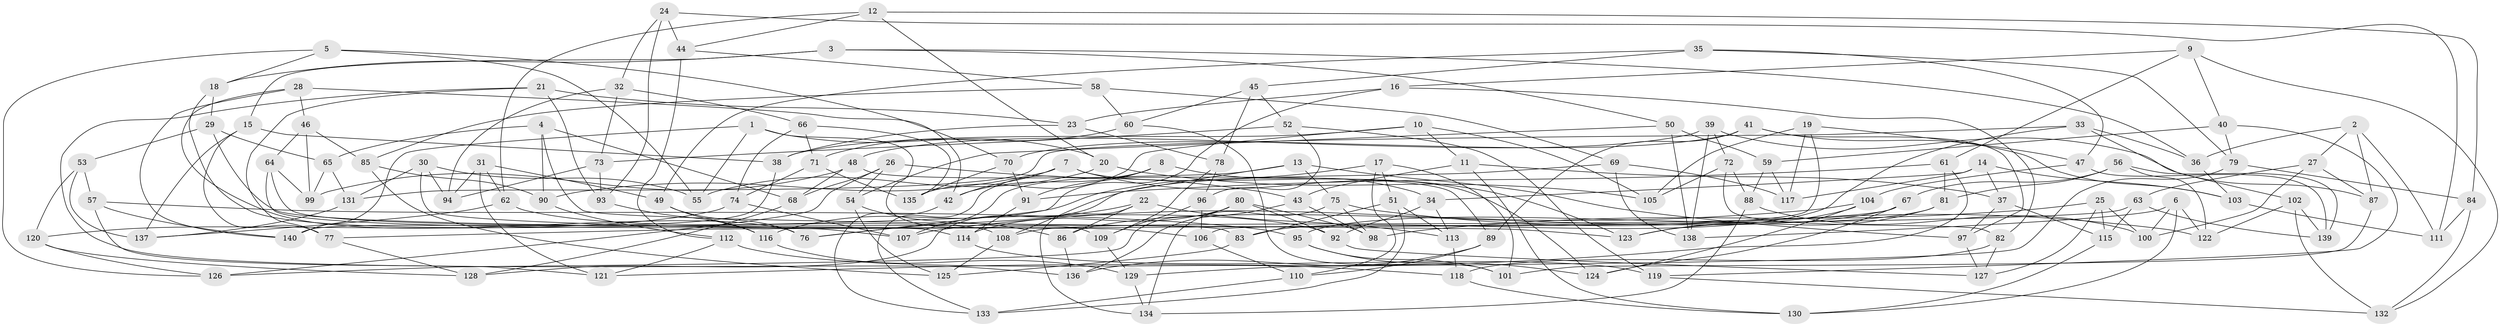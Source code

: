 // Generated by graph-tools (version 1.1) at 2025/26/03/09/25 03:26:56]
// undirected, 140 vertices, 280 edges
graph export_dot {
graph [start="1"]
  node [color=gray90,style=filled];
  1;
  2;
  3;
  4;
  5;
  6;
  7;
  8;
  9;
  10;
  11;
  12;
  13;
  14;
  15;
  16;
  17;
  18;
  19;
  20;
  21;
  22;
  23;
  24;
  25;
  26;
  27;
  28;
  29;
  30;
  31;
  32;
  33;
  34;
  35;
  36;
  37;
  38;
  39;
  40;
  41;
  42;
  43;
  44;
  45;
  46;
  47;
  48;
  49;
  50;
  51;
  52;
  53;
  54;
  55;
  56;
  57;
  58;
  59;
  60;
  61;
  62;
  63;
  64;
  65;
  66;
  67;
  68;
  69;
  70;
  71;
  72;
  73;
  74;
  75;
  76;
  77;
  78;
  79;
  80;
  81;
  82;
  83;
  84;
  85;
  86;
  87;
  88;
  89;
  90;
  91;
  92;
  93;
  94;
  95;
  96;
  97;
  98;
  99;
  100;
  101;
  102;
  103;
  104;
  105;
  106;
  107;
  108;
  109;
  110;
  111;
  112;
  113;
  114;
  115;
  116;
  117;
  118;
  119;
  120;
  121;
  122;
  123;
  124;
  125;
  126;
  127;
  128;
  129;
  130;
  131;
  132;
  133;
  134;
  135;
  136;
  137;
  138;
  139;
  140;
  1 -- 140;
  1 -- 20;
  1 -- 109;
  1 -- 55;
  2 -- 87;
  2 -- 27;
  2 -- 36;
  2 -- 111;
  3 -- 36;
  3 -- 50;
  3 -- 15;
  3 -- 18;
  4 -- 65;
  4 -- 90;
  4 -- 123;
  4 -- 68;
  5 -- 55;
  5 -- 18;
  5 -- 126;
  5 -- 70;
  6 -- 138;
  6 -- 122;
  6 -- 100;
  6 -- 130;
  7 -- 124;
  7 -- 42;
  7 -- 123;
  7 -- 90;
  8 -- 42;
  8 -- 34;
  8 -- 91;
  8 -- 133;
  9 -- 132;
  9 -- 40;
  9 -- 16;
  9 -- 61;
  10 -- 11;
  10 -- 135;
  10 -- 38;
  10 -- 105;
  11 -- 43;
  11 -- 130;
  11 -- 37;
  12 -- 44;
  12 -- 20;
  12 -- 84;
  12 -- 62;
  13 -- 75;
  13 -- 108;
  13 -- 97;
  13 -- 107;
  14 -- 117;
  14 -- 37;
  14 -- 34;
  14 -- 103;
  15 -- 77;
  15 -- 38;
  15 -- 137;
  16 -- 82;
  16 -- 23;
  16 -- 76;
  17 -- 101;
  17 -- 116;
  17 -- 51;
  17 -- 110;
  18 -- 29;
  18 -- 108;
  19 -- 106;
  19 -- 47;
  19 -- 117;
  19 -- 105;
  20 -- 55;
  20 -- 105;
  21 -- 77;
  21 -- 23;
  21 -- 93;
  21 -- 136;
  22 -- 113;
  22 -- 86;
  22 -- 76;
  22 -- 134;
  23 -- 38;
  23 -- 78;
  24 -- 111;
  24 -- 32;
  24 -- 93;
  24 -- 44;
  25 -- 115;
  25 -- 100;
  25 -- 127;
  25 -- 98;
  26 -- 54;
  26 -- 126;
  26 -- 68;
  26 -- 43;
  27 -- 87;
  27 -- 63;
  27 -- 100;
  28 -- 46;
  28 -- 42;
  28 -- 140;
  28 -- 76;
  29 -- 65;
  29 -- 106;
  29 -- 53;
  30 -- 131;
  30 -- 55;
  30 -- 94;
  30 -- 107;
  31 -- 49;
  31 -- 94;
  31 -- 62;
  31 -- 121;
  32 -- 66;
  32 -- 73;
  32 -- 94;
  33 -- 102;
  33 -- 36;
  33 -- 83;
  33 -- 131;
  34 -- 92;
  34 -- 113;
  35 -- 45;
  35 -- 49;
  35 -- 47;
  35 -- 79;
  36 -- 103;
  37 -- 97;
  37 -- 115;
  38 -- 140;
  39 -- 48;
  39 -- 138;
  39 -- 72;
  39 -- 87;
  40 -- 119;
  40 -- 59;
  40 -- 79;
  41 -- 70;
  41 -- 97;
  41 -- 103;
  41 -- 89;
  42 -- 133;
  43 -- 136;
  43 -- 98;
  44 -- 112;
  44 -- 58;
  45 -- 78;
  45 -- 60;
  45 -- 52;
  46 -- 64;
  46 -- 99;
  46 -- 85;
  47 -- 104;
  47 -- 139;
  48 -- 68;
  48 -- 99;
  48 -- 89;
  49 -- 116;
  49 -- 76;
  50 -- 54;
  50 -- 138;
  50 -- 59;
  51 -- 83;
  51 -- 113;
  51 -- 133;
  52 -- 73;
  52 -- 119;
  52 -- 96;
  53 -- 137;
  53 -- 120;
  53 -- 57;
  54 -- 125;
  54 -- 86;
  56 -- 139;
  56 -- 67;
  56 -- 122;
  56 -- 81;
  57 -- 140;
  57 -- 95;
  57 -- 121;
  58 -- 60;
  58 -- 85;
  58 -- 69;
  59 -- 88;
  59 -- 117;
  60 -- 101;
  60 -- 71;
  61 -- 121;
  61 -- 81;
  61 -- 91;
  62 -- 137;
  62 -- 92;
  63 -- 77;
  63 -- 115;
  63 -- 139;
  64 -- 114;
  64 -- 83;
  64 -- 99;
  65 -- 131;
  65 -- 99;
  66 -- 71;
  66 -- 135;
  66 -- 74;
  67 -- 86;
  67 -- 124;
  67 -- 108;
  68 -- 128;
  69 -- 128;
  69 -- 117;
  69 -- 138;
  70 -- 91;
  70 -- 135;
  71 -- 74;
  71 -- 135;
  72 -- 88;
  72 -- 82;
  72 -- 105;
  73 -- 93;
  73 -- 94;
  74 -- 120;
  74 -- 107;
  75 -- 134;
  75 -- 122;
  75 -- 98;
  77 -- 128;
  78 -- 96;
  78 -- 109;
  79 -- 84;
  79 -- 129;
  80 -- 114;
  80 -- 92;
  80 -- 126;
  80 -- 98;
  81 -- 95;
  81 -- 123;
  82 -- 118;
  82 -- 127;
  83 -- 125;
  84 -- 132;
  84 -- 111;
  85 -- 90;
  85 -- 125;
  86 -- 136;
  87 -- 101;
  88 -- 100;
  88 -- 134;
  89 -- 110;
  89 -- 136;
  90 -- 112;
  91 -- 114;
  92 -- 127;
  93 -- 116;
  95 -- 101;
  95 -- 124;
  96 -- 109;
  96 -- 106;
  97 -- 127;
  102 -- 139;
  102 -- 122;
  102 -- 132;
  103 -- 111;
  104 -- 107;
  104 -- 123;
  104 -- 124;
  106 -- 110;
  108 -- 125;
  109 -- 129;
  110 -- 133;
  112 -- 121;
  112 -- 118;
  113 -- 118;
  114 -- 119;
  115 -- 130;
  116 -- 129;
  118 -- 130;
  119 -- 132;
  120 -- 128;
  120 -- 126;
  129 -- 134;
  131 -- 137;
}
